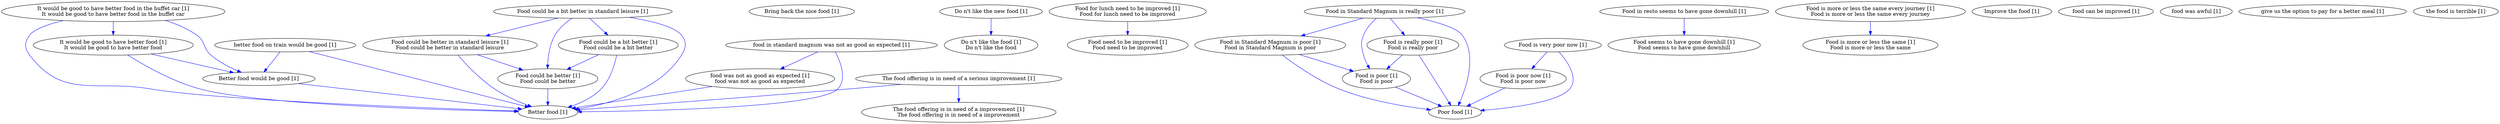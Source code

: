 digraph collapsedGraph {
"Better food [1]""Better food would be good [1]""Bring back the nice food [1]""Do n't like the new food [1]""Do n't like the food [1]\nDo n't like the food""Food could be a bit better in standard leisure [1]""Food could be better in standard leisure [1]\nFood could be better in standard leisure""Food could be better [1]\nFood could be better""Food could be a bit better [1]\nFood could be a bit better""Food for lunch need to be improved [1]\nFood for lunch need to be improved""Food need to be improved [1]\nFood need to be improved""Food in Standard Magnum is really poor [1]""Food in Standard Magnum is poor [1]\nFood in Standard Magnum is poor""Food is poor [1]\nFood is poor""Food is really poor [1]\nFood is really poor""Food in resto seems to have gone downhill [1]""Food seems to have gone downhill [1]\nFood seems to have gone downhill""Food is more or less the same every journey [1]\nFood is more or less the same every journey""Food is more or less the same [1]\nFood is more or less the same""Food is very poor now [1]""Food is poor now [1]\nFood is poor now""Improve the food [1]""It would be good to have better food in the buffet car [1]\nIt would be good to have better food in the buffet car""It would be good to have better food [1]\nIt would be good to have better food""Poor food [1]""The food offering is in need of a serious improvement [1]""The food offering is in need of a improvement [1]\nThe food offering is in need of a improvement""better food on train would be good [1]""food can be improved [1]""food in standard magnum was not as good as expected [1]""food was not as good as expected [1]\nfood was not as good as expected""food was awful [1]""give us the option to pay for a better meal [1]""the food is terrible [1]""Better food would be good [1]" -> "Better food [1]" [color=blue]
"Do n't like the new food [1]" -> "Do n't like the food [1]\nDo n't like the food" [color=blue]
"Food could be a bit better in standard leisure [1]" -> "Food could be better in standard leisure [1]\nFood could be better in standard leisure" [color=blue]
"Food could be better in standard leisure [1]\nFood could be better in standard leisure" -> "Food could be better [1]\nFood could be better" [color=blue]
"Food could be a bit better in standard leisure [1]" -> "Food could be a bit better [1]\nFood could be a bit better" [color=blue]
"Food could be a bit better [1]\nFood could be a bit better" -> "Food could be better [1]\nFood could be better" [color=blue]
"Food could be a bit better in standard leisure [1]" -> "Food could be better [1]\nFood could be better" [color=blue]
"Food could be better in standard leisure [1]\nFood could be better in standard leisure" -> "Better food [1]" [color=blue]
"Food could be better [1]\nFood could be better" -> "Better food [1]" [color=blue]
"Food for lunch need to be improved [1]\nFood for lunch need to be improved" -> "Food need to be improved [1]\nFood need to be improved" [color=blue]
"Food in Standard Magnum is really poor [1]" -> "Food in Standard Magnum is poor [1]\nFood in Standard Magnum is poor" [color=blue]
"Food in Standard Magnum is poor [1]\nFood in Standard Magnum is poor" -> "Food is poor [1]\nFood is poor" [color=blue]
"Food in Standard Magnum is really poor [1]" -> "Food is really poor [1]\nFood is really poor" [color=blue]
"Food is really poor [1]\nFood is really poor" -> "Food is poor [1]\nFood is poor" [color=blue]
"Food in Standard Magnum is really poor [1]" -> "Food is poor [1]\nFood is poor" [color=blue]
"Food in resto seems to have gone downhill [1]" -> "Food seems to have gone downhill [1]\nFood seems to have gone downhill" [color=blue]
"Food is more or less the same every journey [1]\nFood is more or less the same every journey" -> "Food is more or less the same [1]\nFood is more or less the same" [color=blue]
"Food is very poor now [1]" -> "Food is poor now [1]\nFood is poor now" [color=blue]
"It would be good to have better food in the buffet car [1]\nIt would be good to have better food in the buffet car" -> "It would be good to have better food [1]\nIt would be good to have better food" [color=blue]
"It would be good to have better food in the buffet car [1]\nIt would be good to have better food in the buffet car" -> "Better food [1]" [color=blue]
"It would be good to have better food in the buffet car [1]\nIt would be good to have better food in the buffet car" -> "Better food would be good [1]" [color=blue]
"It would be good to have better food [1]\nIt would be good to have better food" -> "Better food [1]" [color=blue]
"It would be good to have better food [1]\nIt would be good to have better food" -> "Better food would be good [1]" [color=blue]
"Food in Standard Magnum is really poor [1]" -> "Poor food [1]" [color=blue]
"Food in Standard Magnum is poor [1]\nFood in Standard Magnum is poor" -> "Poor food [1]" [color=blue]
"Food is poor [1]\nFood is poor" -> "Poor food [1]" [color=blue]
"Food is really poor [1]\nFood is really poor" -> "Poor food [1]" [color=blue]
"Food is very poor now [1]" -> "Poor food [1]" [color=blue]
"Food is poor now [1]\nFood is poor now" -> "Poor food [1]" [color=blue]
"The food offering is in need of a serious improvement [1]" -> "The food offering is in need of a improvement [1]\nThe food offering is in need of a improvement" [color=blue]
"The food offering is in need of a serious improvement [1]" -> "Better food [1]" [color=blue]
"better food on train would be good [1]" -> "Better food would be good [1]" [color=blue]
"better food on train would be good [1]" -> "Better food [1]" [color=blue]
"food in standard magnum was not as good as expected [1]" -> "food was not as good as expected [1]\nfood was not as good as expected" [color=blue]
"food in standard magnum was not as good as expected [1]" -> "Better food [1]" [color=blue]
"food was not as good as expected [1]\nfood was not as good as expected" -> "Better food [1]" [color=blue]
"Food could be a bit better in standard leisure [1]" -> "Better food [1]" [color=blue]
"Food could be a bit better [1]\nFood could be a bit better" -> "Better food [1]" [color=blue]
}
